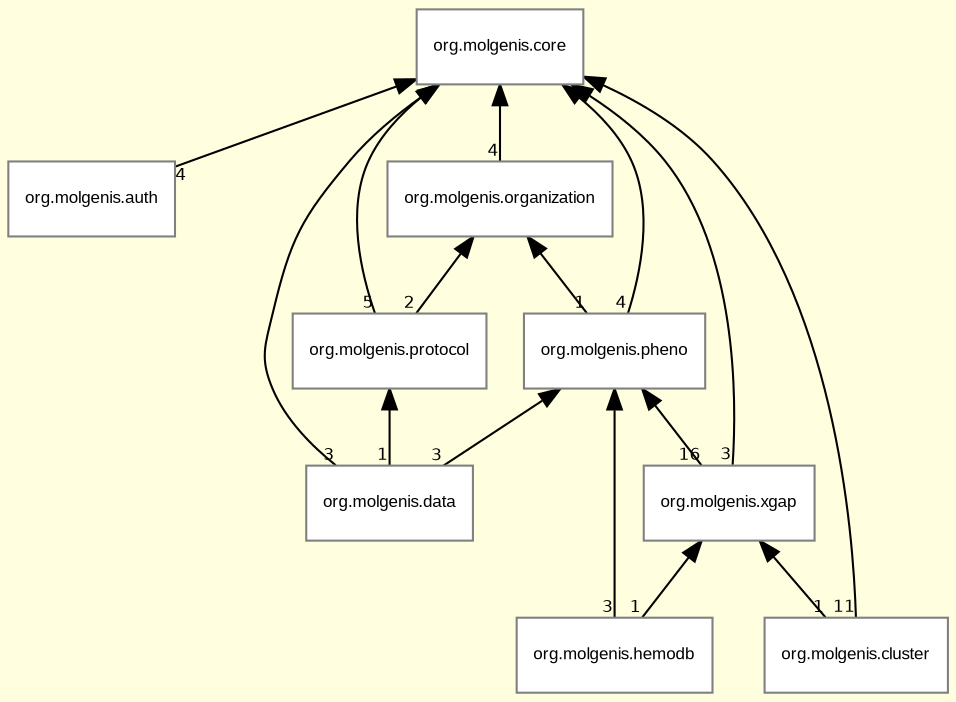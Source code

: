 digraph G {
        color = "white"
		compound = true
		fontname = "Bitstream Vera Sans"
		fontsize = 8
		pagedir="TB"
		rankdir="BT"
		bgcolor = "lightyellow"  
		labelfloat = "true"
		mode = "hier"
		overlap = "false"
		splines = "true"
		layers = "1:2"
		clusterrank = "local"
		outputorder="edgesfirst"

        node [
			fontname = "Arial"
            fontsize = 8
            shape = "record"
            color = "#808080"
            style="filled"
            fillcolor = "white"
            layer = "2"
            colorscheme = pastel19
        ]

        edge [
                fontname = "Bitstream Vera Sans"
                fontsize = 8
                layer = "1"
        ]

        edge [
             taillabel = "4"
        ]
	"org.molgenis.auth"->"org.molgenis.core"
        edge [
             taillabel = "3"
        ]
	"org.molgenis.data"->"org.molgenis.pheno"
        edge [
             taillabel = "1"
        ]
	"org.molgenis.data"->"org.molgenis.protocol"
        edge [
             taillabel = "3"
        ]
	"org.molgenis.data"->"org.molgenis.core"
        edge [
             taillabel = "4"
        ]
	"org.molgenis.organization"->"org.molgenis.core"
        edge [
             taillabel = "4"
        ]
	"org.molgenis.pheno"->"org.molgenis.core"
        edge [
             taillabel = "1"
        ]
	"org.molgenis.pheno"->"org.molgenis.organization"
        edge [
             taillabel = "2"
        ]
	"org.molgenis.protocol"->"org.molgenis.organization"
        edge [
             taillabel = "5"
        ]
	"org.molgenis.protocol"->"org.molgenis.core"
        edge [
             taillabel = "16"
        ]
	"org.molgenis.xgap"->"org.molgenis.pheno"
        edge [
             taillabel = "3"
        ]
	"org.molgenis.xgap"->"org.molgenis.core"
        edge [
             taillabel = "11"
        ]
	"org.molgenis.cluster"->"org.molgenis.core"
        edge [
             taillabel = "1"
        ]
	"org.molgenis.cluster"->"org.molgenis.xgap"
        edge [
             taillabel = "3"
        ]
	"org.molgenis.hemodb"->"org.molgenis.pheno"
        edge [
             taillabel = "1"
        ]
	"org.molgenis.hemodb"->"org.molgenis.xgap"
}